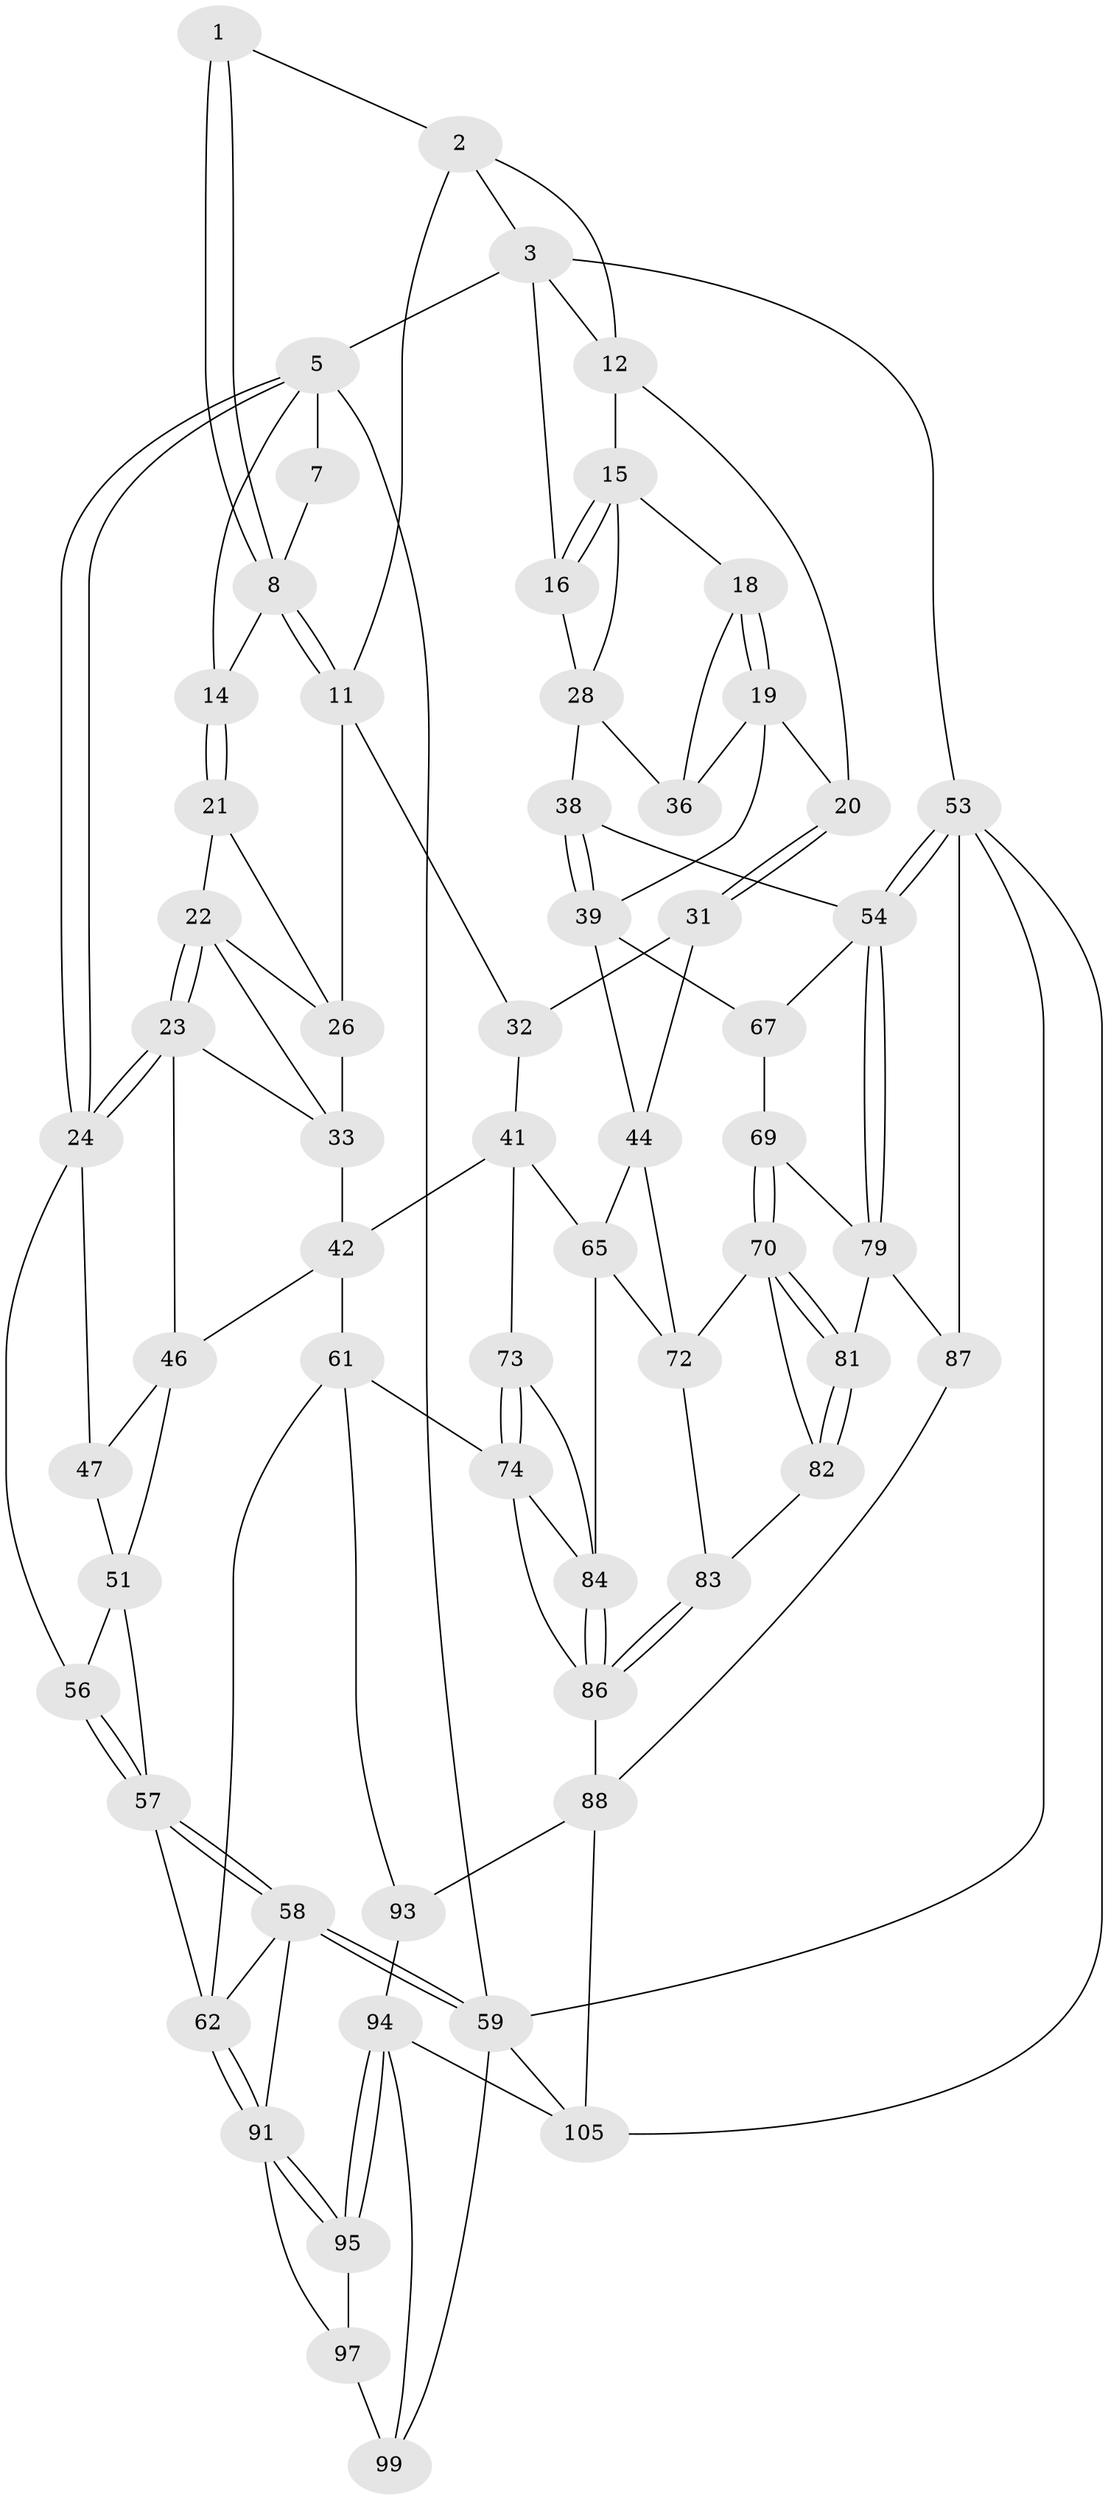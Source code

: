 // original degree distribution, {3: 0.018867924528301886, 4: 0.25471698113207547, 6: 0.2358490566037736, 5: 0.49056603773584906}
// Generated by graph-tools (version 1.1) at 2025/42/03/06/25 10:42:32]
// undirected, 62 vertices, 137 edges
graph export_dot {
graph [start="1"]
  node [color=gray90,style=filled];
  1 [pos="+0.5661404654387057+0"];
  2 [pos="+0.5912536743890355+0",super="+10"];
  3 [pos="+0.7075047200172693+0",super="+4"];
  5 [pos="+0+0",super="+6"];
  7 [pos="+0.4616677151291807+0"];
  8 [pos="+0.47284849322710976+0.14472480808913077",super="+9"];
  11 [pos="+0.4977956794982622+0.18307805549884043",super="+25"];
  12 [pos="+0.7394747650448745+0.010870004443291881",super="+13"];
  14 [pos="+0.3366839527443471+0.11594933173126983"];
  15 [pos="+0.854449572771229+0.10386543668103303",super="+17"];
  16 [pos="+1+0.030862727374648277"];
  18 [pos="+0.8016528820815518+0.24063559012142285"];
  19 [pos="+0.7651762900562323+0.2596880752064201",super="+37"];
  20 [pos="+0.7121632654382803+0.2628940089241992"];
  21 [pos="+0.3169631421610207+0.14849012512217702"];
  22 [pos="+0.2353582929980342+0.18989850676801037",super="+30"];
  23 [pos="+0.13006656675649791+0.21449310960390505",super="+34"];
  24 [pos="+0+0.006428195337558938",super="+48"];
  26 [pos="+0.44383399749596486+0.25993507619111006",super="+27"];
  28 [pos="+0.9455163945759121+0.23113117368279107",super="+29"];
  31 [pos="+0.6747507515222156+0.34505843108597",super="+45"];
  32 [pos="+0.5213333771938807+0.29374786299021854",super="+40"];
  33 [pos="+0.2750384086683752+0.368108992881557",super="+35"];
  36 [pos="+0.9221311376257357+0.2547237821561392"];
  38 [pos="+1+0.4386557782404592"];
  39 [pos="+0.9133754818517542+0.4304576390562304",super="+43"];
  41 [pos="+0.4598735270047263+0.512301898323407",super="+66"];
  42 [pos="+0.40020107397861227+0.5122108654517423",super="+49"];
  44 [pos="+0.7653467114266663+0.4900536734627001",super="+64"];
  46 [pos="+0.1808138445053422+0.40456482448706255",super="+50"];
  47 [pos="+0.14421756275100128+0.43971080724297706"];
  51 [pos="+0.1669366815476737+0.5515414552126191",super="+52"];
  53 [pos="+1+1",super="+101"];
  54 [pos="+1+0.8372038122668438",super="+55"];
  56 [pos="+0+0.5210273784830428"];
  57 [pos="+0+0.7612116655477594",super="+60"];
  58 [pos="+0+0.9246599561183224",super="+90"];
  59 [pos="+0+1",super="+100"];
  61 [pos="+0.35863012255811993+0.57882941094174",super="+75"];
  62 [pos="+0.2941027004620569+0.6722576496614051",super="+63"];
  65 [pos="+0.6643279430884197+0.5929878524668504",super="+77"];
  67 [pos="+1+0.6471699287522195",super="+68"];
  69 [pos="+0.8550243909425035+0.6498696586354002",super="+78"];
  70 [pos="+0.8396253949731628+0.6641879982128568",super="+71"];
  72 [pos="+0.7543587189488279+0.6630447884979226",super="+76"];
  73 [pos="+0.5541879456900396+0.738667380621914"];
  74 [pos="+0.5287516973331178+0.7790333961330612",super="+96"];
  79 [pos="+0.9343384635714084+0.7878409811453527",super="+80"];
  81 [pos="+0.8333539088249576+0.7624648384636574"];
  82 [pos="+0.7895112754176554+0.7325045866381507"];
  83 [pos="+0.7498870309987589+0.7427648946506841"];
  84 [pos="+0.673163254215612+0.7341431390174021",super="+85"];
  86 [pos="+0.7268483092144359+0.7990096551391612",super="+89"];
  87 [pos="+0.7698592582179579+0.876677192850115"];
  88 [pos="+0.7467744449502551+0.8727451618785479",super="+102"];
  91 [pos="+0.29455383279610187+0.6735670911040801",super="+92"];
  93 [pos="+0.4945422241484379+0.8207333761780021"];
  94 [pos="+0.4802996674460516+0.8256482396531084",super="+104"];
  95 [pos="+0.41597710143429917+0.817242671298878"];
  97 [pos="+0.3640075483085413+0.832683897333962",super="+98"];
  99 [pos="+0.24968768592295998+0.9724034932387379",super="+103"];
  105 [pos="+0.586468602163354+1",super="+106"];
  1 -- 2;
  1 -- 8;
  1 -- 8;
  2 -- 3;
  2 -- 11;
  2 -- 12;
  3 -- 12;
  3 -- 16;
  3 -- 5;
  3 -- 53;
  5 -- 24;
  5 -- 24;
  5 -- 59;
  5 -- 14;
  5 -- 7;
  7 -- 8;
  8 -- 11;
  8 -- 11;
  8 -- 14;
  11 -- 32;
  11 -- 26;
  12 -- 15;
  12 -- 20;
  14 -- 21;
  14 -- 21;
  15 -- 16;
  15 -- 16;
  15 -- 18;
  15 -- 28;
  16 -- 28;
  18 -- 19;
  18 -- 19;
  18 -- 36;
  19 -- 20;
  19 -- 36;
  19 -- 39;
  20 -- 31;
  20 -- 31;
  21 -- 22;
  21 -- 26;
  22 -- 23;
  22 -- 23;
  22 -- 33;
  22 -- 26;
  23 -- 24;
  23 -- 24;
  23 -- 33;
  23 -- 46;
  24 -- 56;
  24 -- 47;
  26 -- 33;
  28 -- 36;
  28 -- 38;
  31 -- 32 [weight=2];
  31 -- 44;
  32 -- 41;
  33 -- 42;
  38 -- 39;
  38 -- 39;
  38 -- 54;
  39 -- 44;
  39 -- 67;
  41 -- 42;
  41 -- 65;
  41 -- 73;
  42 -- 61;
  42 -- 46;
  44 -- 72;
  44 -- 65;
  46 -- 47;
  46 -- 51;
  47 -- 51;
  51 -- 56;
  51 -- 57;
  53 -- 54;
  53 -- 54;
  53 -- 59;
  53 -- 105;
  53 -- 87;
  54 -- 79;
  54 -- 79;
  54 -- 67;
  56 -- 57;
  56 -- 57;
  57 -- 58;
  57 -- 58;
  57 -- 62;
  58 -- 59;
  58 -- 59;
  58 -- 91;
  58 -- 62;
  59 -- 99;
  59 -- 105;
  61 -- 62;
  61 -- 74;
  61 -- 93;
  62 -- 91;
  62 -- 91;
  65 -- 84;
  65 -- 72;
  67 -- 69 [weight=2];
  69 -- 70;
  69 -- 70;
  69 -- 79;
  70 -- 81;
  70 -- 81;
  70 -- 72;
  70 -- 82;
  72 -- 83;
  73 -- 74;
  73 -- 74;
  73 -- 84;
  74 -- 84;
  74 -- 86;
  79 -- 81;
  79 -- 87;
  81 -- 82;
  81 -- 82;
  82 -- 83;
  83 -- 86;
  83 -- 86;
  84 -- 86;
  84 -- 86;
  86 -- 88;
  87 -- 88;
  88 -- 105;
  88 -- 93;
  91 -- 95;
  91 -- 95;
  91 -- 97;
  93 -- 94;
  94 -- 95;
  94 -- 95;
  94 -- 99;
  94 -- 105;
  95 -- 97;
  97 -- 99 [weight=2];
}
